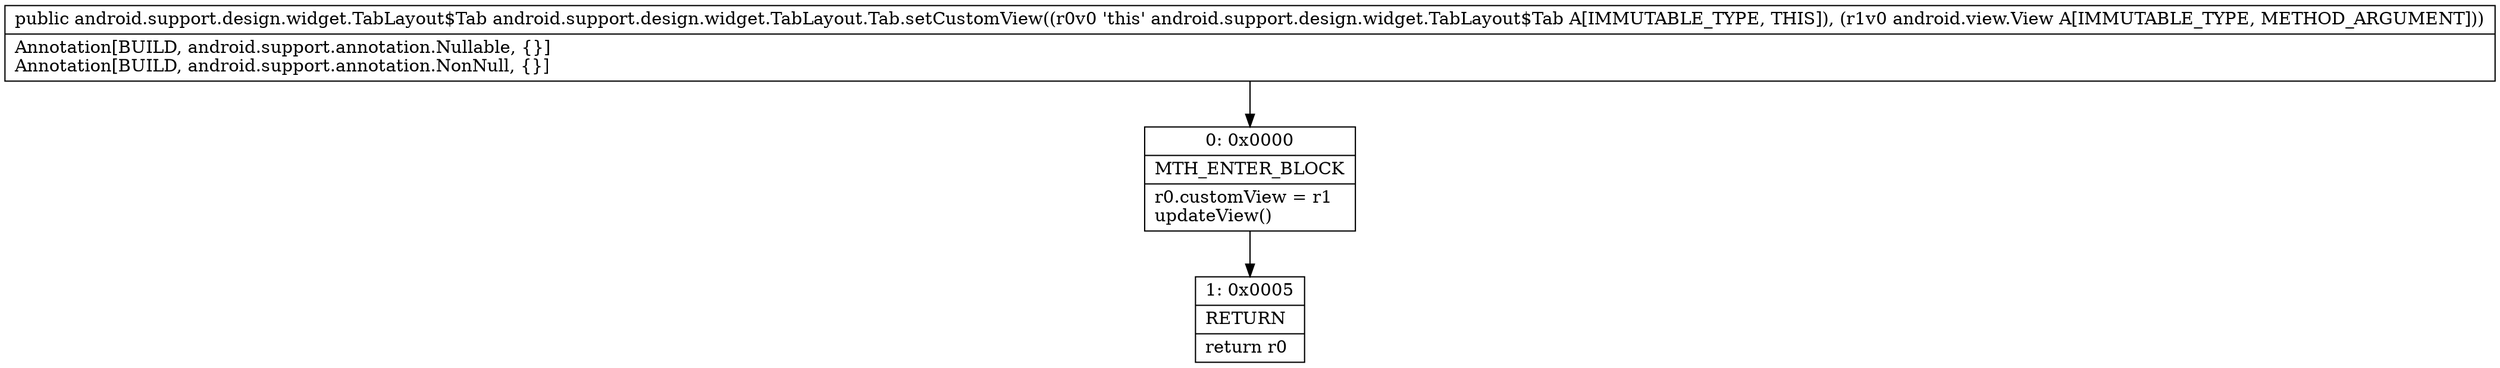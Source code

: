digraph "CFG forandroid.support.design.widget.TabLayout.Tab.setCustomView(Landroid\/view\/View;)Landroid\/support\/design\/widget\/TabLayout$Tab;" {
Node_0 [shape=record,label="{0\:\ 0x0000|MTH_ENTER_BLOCK\l|r0.customView = r1\lupdateView()\l}"];
Node_1 [shape=record,label="{1\:\ 0x0005|RETURN\l|return r0\l}"];
MethodNode[shape=record,label="{public android.support.design.widget.TabLayout$Tab android.support.design.widget.TabLayout.Tab.setCustomView((r0v0 'this' android.support.design.widget.TabLayout$Tab A[IMMUTABLE_TYPE, THIS]), (r1v0 android.view.View A[IMMUTABLE_TYPE, METHOD_ARGUMENT]))  | Annotation[BUILD, android.support.annotation.Nullable, \{\}]\lAnnotation[BUILD, android.support.annotation.NonNull, \{\}]\l}"];
MethodNode -> Node_0;
Node_0 -> Node_1;
}

